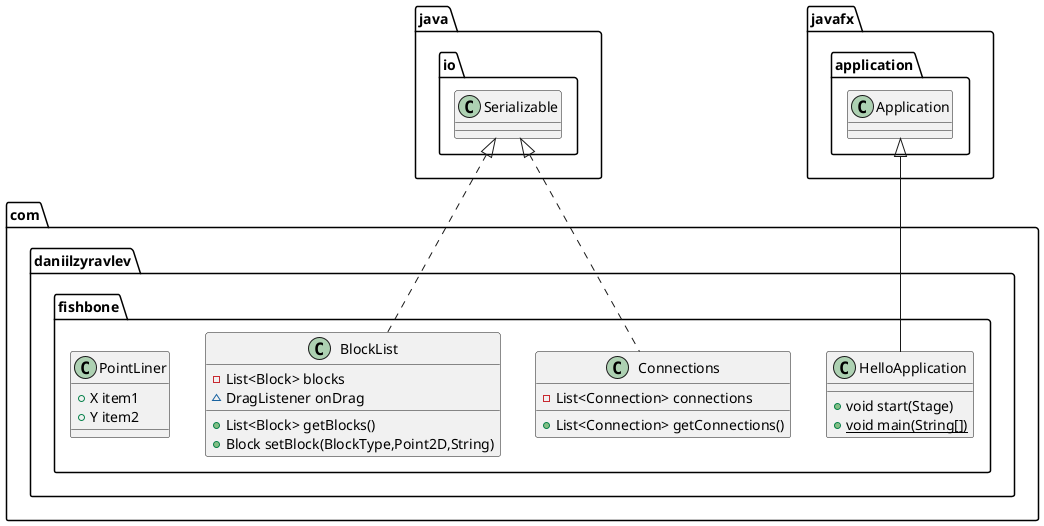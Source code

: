 @startuml
class com.daniilzyravlev.fishbone.BlockList {
- List<Block> blocks
~ DragListener onDrag
+ List<Block> getBlocks()
+ Block setBlock(BlockType,Point2D,String)
}
class com.daniilzyravlev.fishbone.Connections {
- List<Connection> connections
+ List<Connection> getConnections()
}
class com.daniilzyravlev.fishbone.HelloApplication {
+ void start(Stage)
+ {static} void main(String[])
}
class com.daniilzyravlev.fishbone.PointLiner {
+ X item1
+ Y item2
}


java.io.Serializable <|.. com.daniilzyravlev.fishbone.BlockList
java.io.Serializable <|.. com.daniilzyravlev.fishbone.Connections
javafx.application.Application <|-- com.daniilzyravlev.fishbone.HelloApplication
@enduml